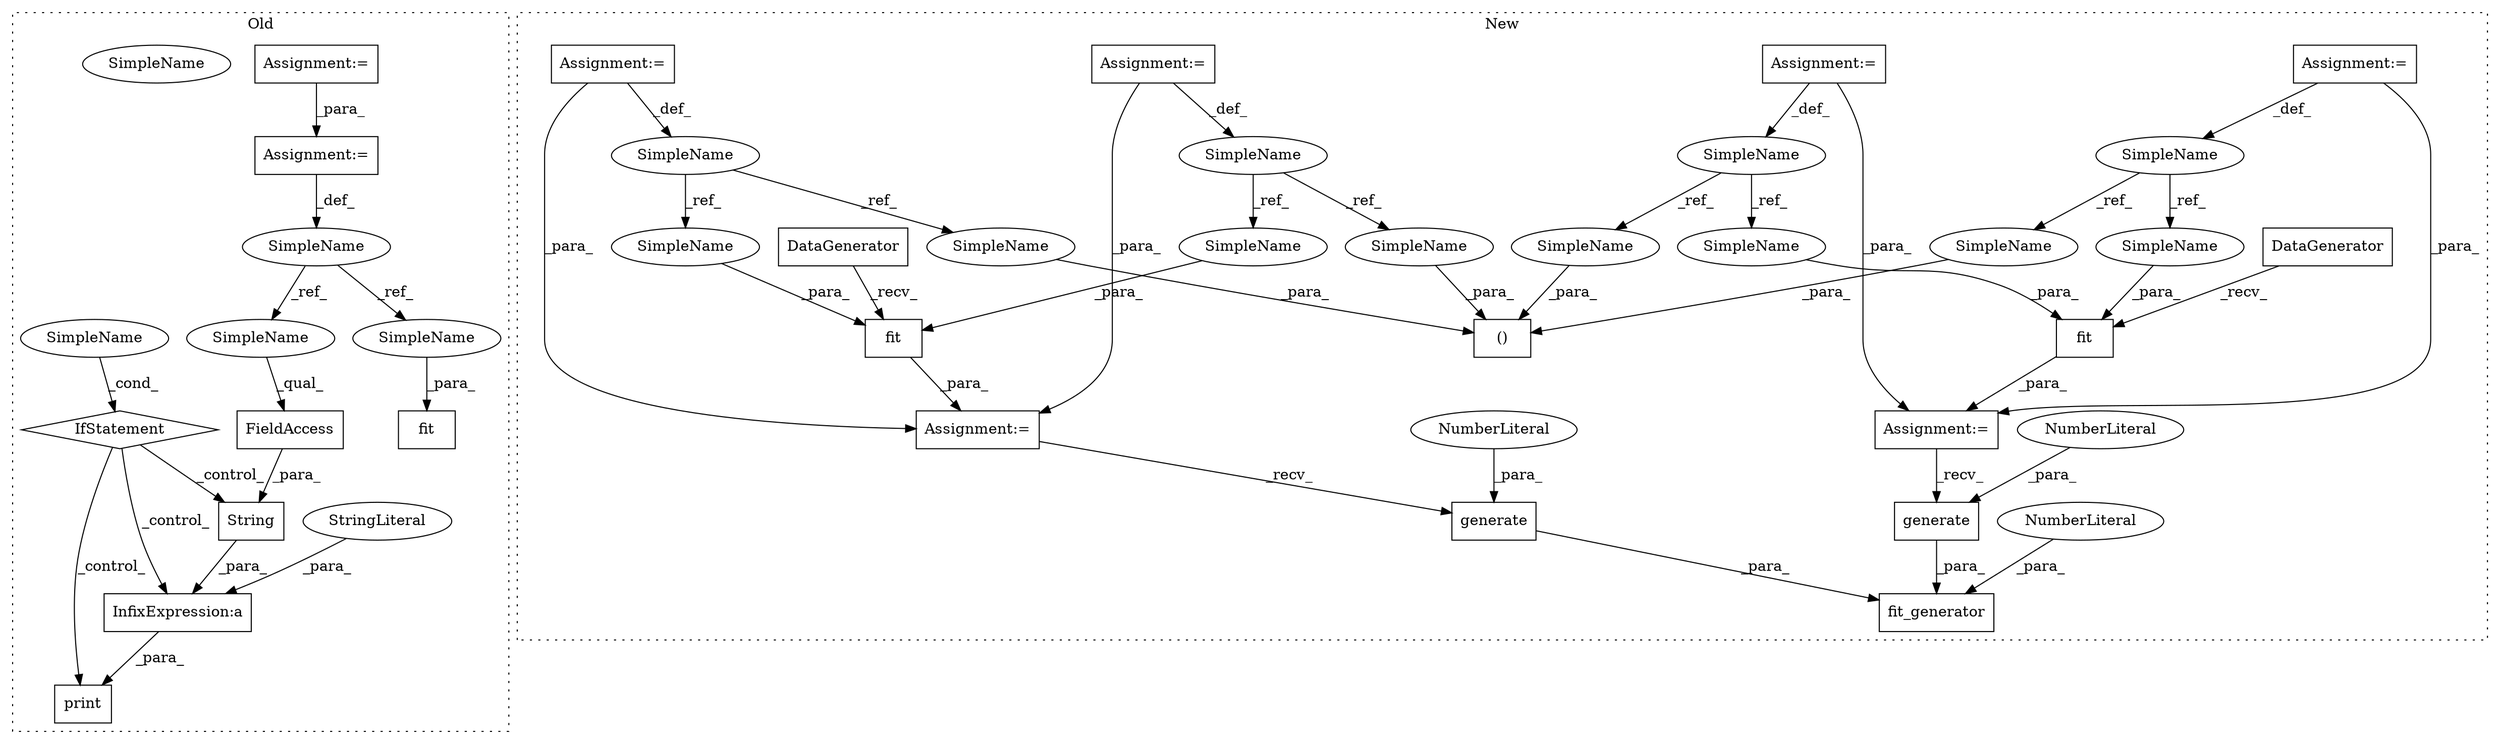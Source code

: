 digraph G {
subgraph cluster0 {
1 [label="print" a="32" s="1585,1648" l="6,1" shape="box"];
3 [label="InfixExpression:a" a="27" s="1621" l="3" shape="box"];
5 [label="Assignment:=" a="7" s="1277" l="1" shape="box"];
6 [label="Assignment:=" a="7" s="1210" l="1" shape="box"];
9 [label="SimpleName" a="42" s="1568" l="7" shape="ellipse"];
10 [label="String" a="32" s="1624,1647" l="7,1" shape="box"];
17 [label="StringLiteral" a="45" s="1591" l="30" shape="ellipse"];
18 [label="fit" a="32" s="1802,1840" l="4,1" shape="box"];
19 [label="SimpleName" a="42" s="1322" l="10" shape="ellipse"];
20 [label="FieldAccess" a="22" s="1631" l="16" shape="box"];
22 [label="IfStatement" a="25" s="1564,1575" l="4,2" shape="diamond"];
39 [label="SimpleName" a="42" s="1568" l="7" shape="ellipse"];
40 [label="SimpleName" a="42" s="1631" l="10" shape="ellipse"];
41 [label="SimpleName" a="42" s="1806" l="10" shape="ellipse"];
label = "Old";
style="dotted";
}
subgraph cluster1 {
2 [label="fit_generator" a="32" s="1709,1806" l="14,1" shape="box"];
4 [label="NumberLiteral" a="34" s="1804" l="2" shape="ellipse"];
7 [label="Assignment:=" a="7" s="601" l="7" shape="box"];
8 [label="()" a="106" s="1339" l="65" shape="box"];
11 [label="SimpleName" a="42" s="263" l="6" shape="ellipse"];
12 [label="fit" a="32" s="1571,1588" l="4,1" shape="box"];
13 [label="SimpleName" a="42" s="482" l="6" shape="ellipse"];
14 [label="SimpleName" a="42" s="601" l="7" shape="ellipse"];
15 [label="fit" a="32" s="1510,1529" l="4,1" shape="box"];
16 [label="SimpleName" a="42" s="279" l="7" shape="ellipse"];
21 [label="DataGenerator" a="32" s="1484,1508" l="14,1" shape="box"];
23 [label="generate" a="32" s="1733,1762" l="9,1" shape="box"];
24 [label="NumberLiteral" a="34" s="1760" l="2" shape="ellipse"];
25 [label="DataGenerator" a="32" s="1545,1569" l="14,1" shape="box"];
26 [label="Assignment:=" a="7" s="279" l="7" shape="box"];
27 [label="Assignment:=" a="7" s="482" l="6" shape="box"];
28 [label="generate" a="32" s="1773,1802" l="9,1" shape="box"];
29 [label="NumberLiteral" a="34" s="1800" l="2" shape="ellipse"];
30 [label="Assignment:=" a="7" s="1544" l="1" shape="box"];
31 [label="Assignment:=" a="7" s="1483" l="1" shape="box"];
32 [label="Assignment:=" a="7" s="263" l="6" shape="box"];
33 [label="SimpleName" a="42" s="1339" l="7" shape="ellipse"];
34 [label="SimpleName" a="42" s="1514" l="7" shape="ellipse"];
35 [label="SimpleName" a="42" s="1378" l="7" shape="ellipse"];
36 [label="SimpleName" a="42" s="1522" l="7" shape="ellipse"];
37 [label="SimpleName" a="42" s="1359" l="6" shape="ellipse"];
38 [label="SimpleName" a="42" s="1575" l="6" shape="ellipse"];
42 [label="SimpleName" a="42" s="1582" l="6" shape="ellipse"];
43 [label="SimpleName" a="42" s="1398" l="6" shape="ellipse"];
label = "New";
style="dotted";
}
3 -> 1 [label="_para_"];
4 -> 2 [label="_para_"];
5 -> 19 [label="_def_"];
6 -> 5 [label="_para_"];
7 -> 31 [label="_para_"];
7 -> 14 [label="_def_"];
10 -> 3 [label="_para_"];
11 -> 37 [label="_ref_"];
11 -> 38 [label="_ref_"];
12 -> 30 [label="_para_"];
13 -> 43 [label="_ref_"];
13 -> 42 [label="_ref_"];
14 -> 34 [label="_ref_"];
14 -> 33 [label="_ref_"];
15 -> 31 [label="_para_"];
16 -> 36 [label="_ref_"];
16 -> 35 [label="_ref_"];
17 -> 3 [label="_para_"];
19 -> 40 [label="_ref_"];
19 -> 41 [label="_ref_"];
20 -> 10 [label="_para_"];
21 -> 15 [label="_recv_"];
22 -> 3 [label="_control_"];
22 -> 10 [label="_control_"];
22 -> 1 [label="_control_"];
23 -> 2 [label="_para_"];
24 -> 23 [label="_para_"];
25 -> 12 [label="_recv_"];
26 -> 16 [label="_def_"];
26 -> 31 [label="_para_"];
27 -> 30 [label="_para_"];
27 -> 13 [label="_def_"];
28 -> 2 [label="_para_"];
29 -> 28 [label="_para_"];
30 -> 28 [label="_recv_"];
31 -> 23 [label="_recv_"];
32 -> 30 [label="_para_"];
32 -> 11 [label="_def_"];
33 -> 8 [label="_para_"];
34 -> 15 [label="_para_"];
35 -> 8 [label="_para_"];
36 -> 15 [label="_para_"];
37 -> 8 [label="_para_"];
38 -> 12 [label="_para_"];
39 -> 22 [label="_cond_"];
40 -> 20 [label="_qual_"];
41 -> 18 [label="_para_"];
42 -> 12 [label="_para_"];
43 -> 8 [label="_para_"];
}